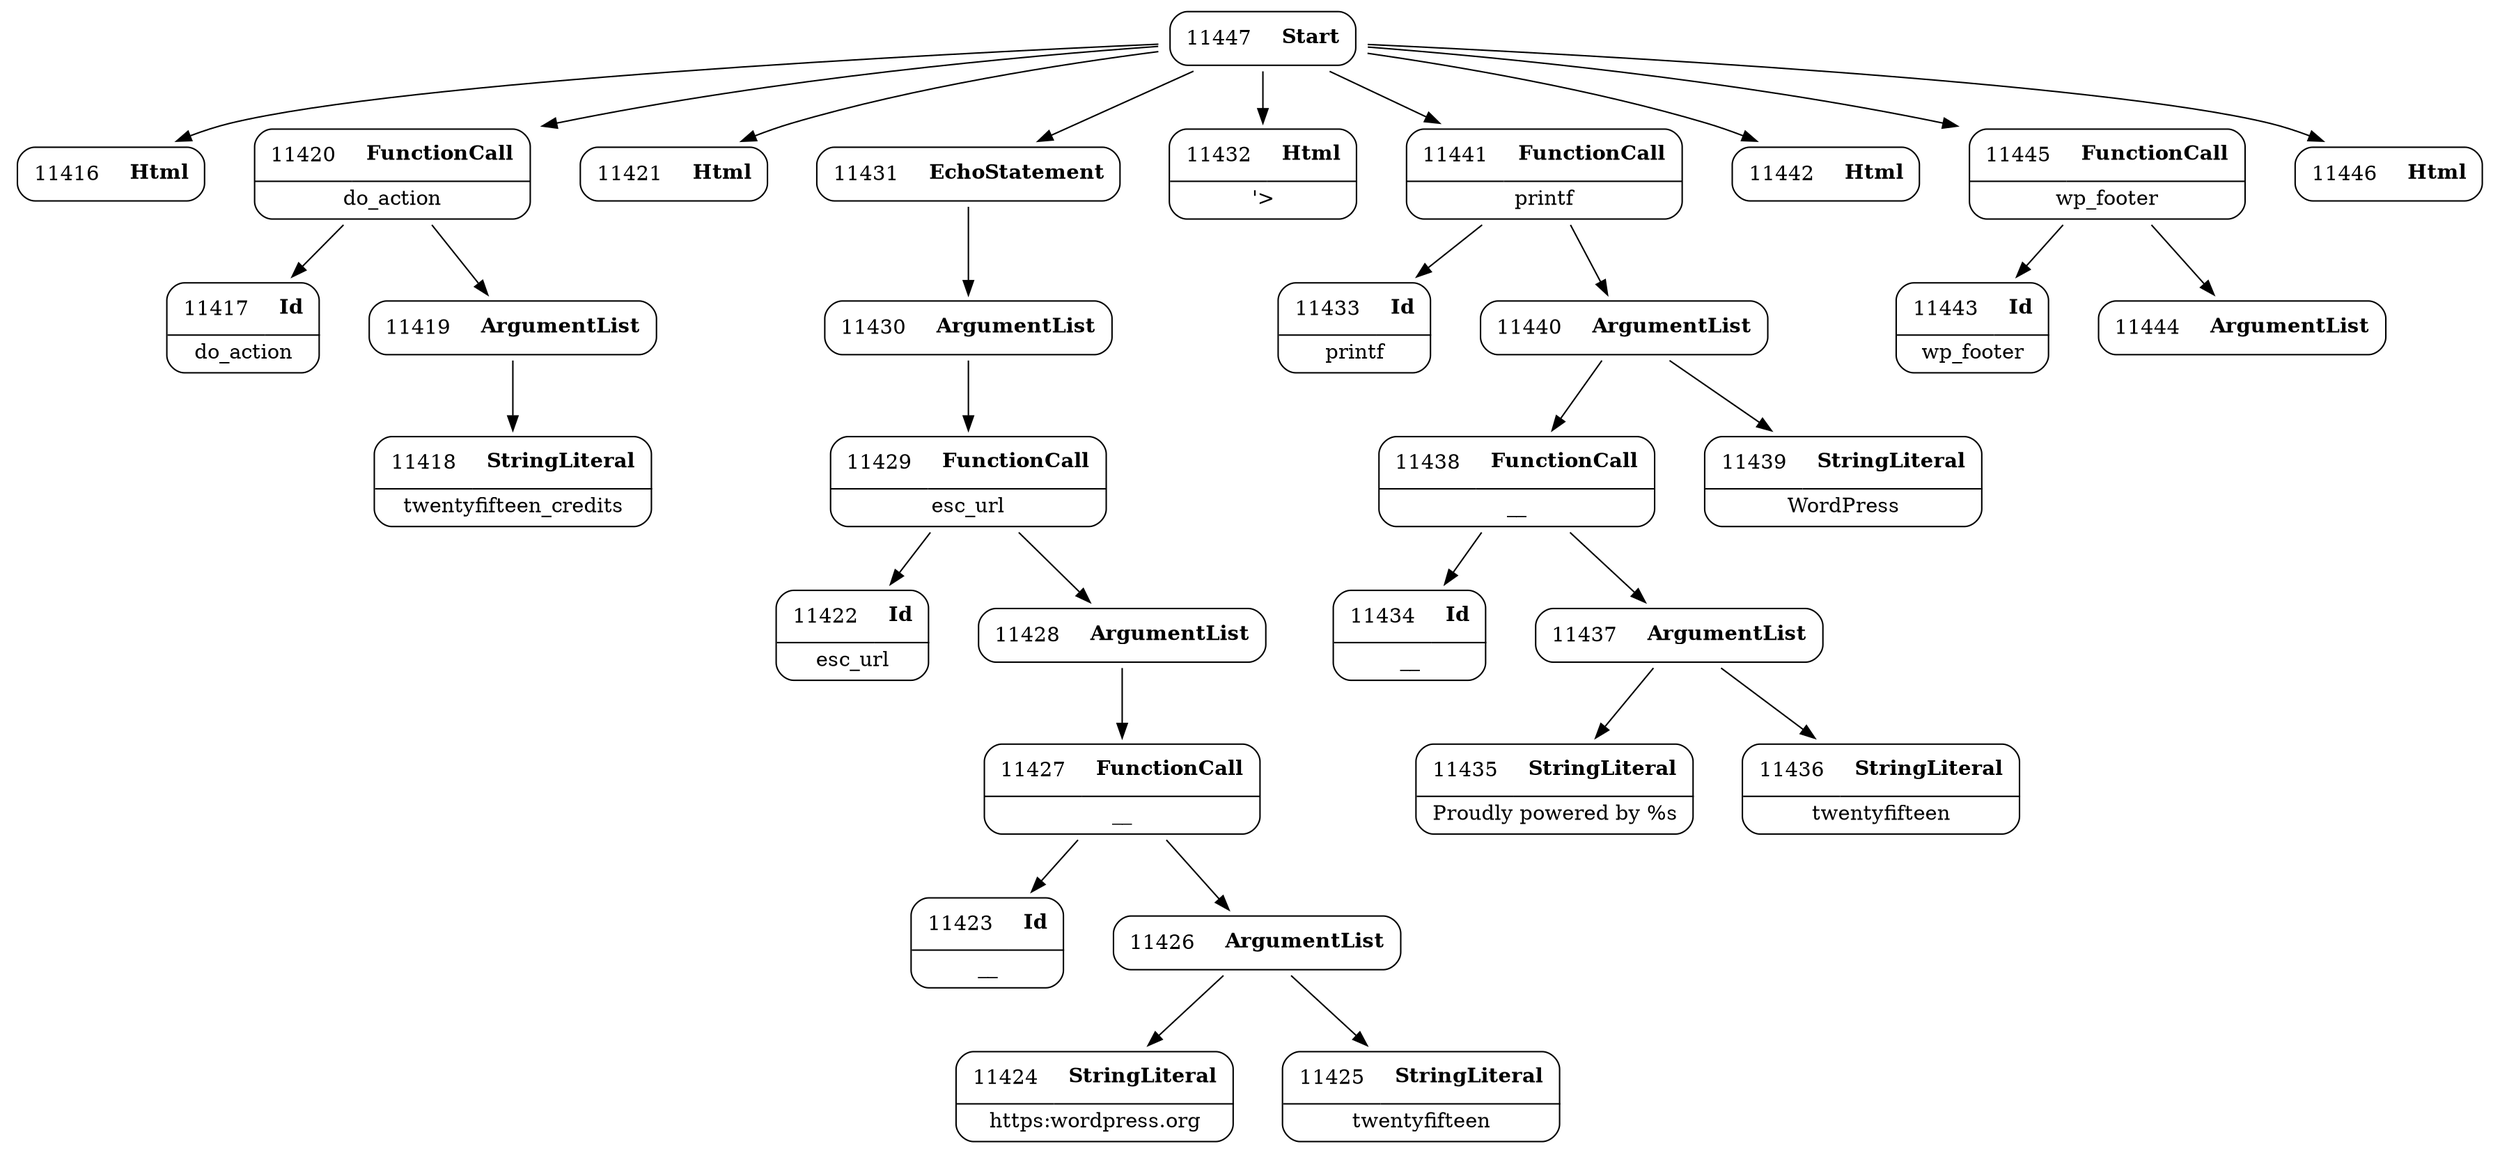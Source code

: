 digraph ast {
node [shape=none];
11416 [label=<<TABLE border='1' cellspacing='0' cellpadding='10' style='rounded' ><TR><TD border='0'>11416</TD><TD border='0'><B>Html</B></TD></TR></TABLE>>];
11417 [label=<<TABLE border='1' cellspacing='0' cellpadding='10' style='rounded' ><TR><TD border='0'>11417</TD><TD border='0'><B>Id</B></TD></TR><HR/><TR><TD border='0' cellpadding='5' colspan='2'>do_action</TD></TR></TABLE>>];
11418 [label=<<TABLE border='1' cellspacing='0' cellpadding='10' style='rounded' ><TR><TD border='0'>11418</TD><TD border='0'><B>StringLiteral</B></TD></TR><HR/><TR><TD border='0' cellpadding='5' colspan='2'>twentyfifteen_credits</TD></TR></TABLE>>];
11419 [label=<<TABLE border='1' cellspacing='0' cellpadding='10' style='rounded' ><TR><TD border='0'>11419</TD><TD border='0'><B>ArgumentList</B></TD></TR></TABLE>>];
11419 -> 11418 [weight=2];
11420 [label=<<TABLE border='1' cellspacing='0' cellpadding='10' style='rounded' ><TR><TD border='0'>11420</TD><TD border='0'><B>FunctionCall</B></TD></TR><HR/><TR><TD border='0' cellpadding='5' colspan='2'>do_action</TD></TR></TABLE>>];
11420 -> 11417 [weight=2];
11420 -> 11419 [weight=2];
11421 [label=<<TABLE border='1' cellspacing='0' cellpadding='10' style='rounded' ><TR><TD border='0'>11421</TD><TD border='0'><B>Html</B></TD></TR></TABLE>>];
11422 [label=<<TABLE border='1' cellspacing='0' cellpadding='10' style='rounded' ><TR><TD border='0'>11422</TD><TD border='0'><B>Id</B></TD></TR><HR/><TR><TD border='0' cellpadding='5' colspan='2'>esc_url</TD></TR></TABLE>>];
11423 [label=<<TABLE border='1' cellspacing='0' cellpadding='10' style='rounded' ><TR><TD border='0'>11423</TD><TD border='0'><B>Id</B></TD></TR><HR/><TR><TD border='0' cellpadding='5' colspan='2'>__</TD></TR></TABLE>>];
11424 [label=<<TABLE border='1' cellspacing='0' cellpadding='10' style='rounded' ><TR><TD border='0'>11424</TD><TD border='0'><B>StringLiteral</B></TD></TR><HR/><TR><TD border='0' cellpadding='5' colspan='2'>https:wordpress.org</TD></TR></TABLE>>];
11425 [label=<<TABLE border='1' cellspacing='0' cellpadding='10' style='rounded' ><TR><TD border='0'>11425</TD><TD border='0'><B>StringLiteral</B></TD></TR><HR/><TR><TD border='0' cellpadding='5' colspan='2'>twentyfifteen</TD></TR></TABLE>>];
11426 [label=<<TABLE border='1' cellspacing='0' cellpadding='10' style='rounded' ><TR><TD border='0'>11426</TD><TD border='0'><B>ArgumentList</B></TD></TR></TABLE>>];
11426 -> 11424 [weight=2];
11426 -> 11425 [weight=2];
11427 [label=<<TABLE border='1' cellspacing='0' cellpadding='10' style='rounded' ><TR><TD border='0'>11427</TD><TD border='0'><B>FunctionCall</B></TD></TR><HR/><TR><TD border='0' cellpadding='5' colspan='2'>__</TD></TR></TABLE>>];
11427 -> 11423 [weight=2];
11427 -> 11426 [weight=2];
11428 [label=<<TABLE border='1' cellspacing='0' cellpadding='10' style='rounded' ><TR><TD border='0'>11428</TD><TD border='0'><B>ArgumentList</B></TD></TR></TABLE>>];
11428 -> 11427 [weight=2];
11429 [label=<<TABLE border='1' cellspacing='0' cellpadding='10' style='rounded' ><TR><TD border='0'>11429</TD><TD border='0'><B>FunctionCall</B></TD></TR><HR/><TR><TD border='0' cellpadding='5' colspan='2'>esc_url</TD></TR></TABLE>>];
11429 -> 11422 [weight=2];
11429 -> 11428 [weight=2];
11430 [label=<<TABLE border='1' cellspacing='0' cellpadding='10' style='rounded' ><TR><TD border='0'>11430</TD><TD border='0'><B>ArgumentList</B></TD></TR></TABLE>>];
11430 -> 11429 [weight=2];
11431 [label=<<TABLE border='1' cellspacing='0' cellpadding='10' style='rounded' ><TR><TD border='0'>11431</TD><TD border='0'><B>EchoStatement</B></TD></TR></TABLE>>];
11431 -> 11430 [weight=2];
11432 [label=<<TABLE border='1' cellspacing='0' cellpadding='10' style='rounded' ><TR><TD border='0'>11432</TD><TD border='0'><B>Html</B></TD></TR><HR/><TR><TD border='0' cellpadding='5' colspan='2'>'&gt;</TD></TR></TABLE>>];
11433 [label=<<TABLE border='1' cellspacing='0' cellpadding='10' style='rounded' ><TR><TD border='0'>11433</TD><TD border='0'><B>Id</B></TD></TR><HR/><TR><TD border='0' cellpadding='5' colspan='2'>printf</TD></TR></TABLE>>];
11434 [label=<<TABLE border='1' cellspacing='0' cellpadding='10' style='rounded' ><TR><TD border='0'>11434</TD><TD border='0'><B>Id</B></TD></TR><HR/><TR><TD border='0' cellpadding='5' colspan='2'>__</TD></TR></TABLE>>];
11435 [label=<<TABLE border='1' cellspacing='0' cellpadding='10' style='rounded' ><TR><TD border='0'>11435</TD><TD border='0'><B>StringLiteral</B></TD></TR><HR/><TR><TD border='0' cellpadding='5' colspan='2'>Proudly powered by %s</TD></TR></TABLE>>];
11436 [label=<<TABLE border='1' cellspacing='0' cellpadding='10' style='rounded' ><TR><TD border='0'>11436</TD><TD border='0'><B>StringLiteral</B></TD></TR><HR/><TR><TD border='0' cellpadding='5' colspan='2'>twentyfifteen</TD></TR></TABLE>>];
11437 [label=<<TABLE border='1' cellspacing='0' cellpadding='10' style='rounded' ><TR><TD border='0'>11437</TD><TD border='0'><B>ArgumentList</B></TD></TR></TABLE>>];
11437 -> 11435 [weight=2];
11437 -> 11436 [weight=2];
11438 [label=<<TABLE border='1' cellspacing='0' cellpadding='10' style='rounded' ><TR><TD border='0'>11438</TD><TD border='0'><B>FunctionCall</B></TD></TR><HR/><TR><TD border='0' cellpadding='5' colspan='2'>__</TD></TR></TABLE>>];
11438 -> 11434 [weight=2];
11438 -> 11437 [weight=2];
11439 [label=<<TABLE border='1' cellspacing='0' cellpadding='10' style='rounded' ><TR><TD border='0'>11439</TD><TD border='0'><B>StringLiteral</B></TD></TR><HR/><TR><TD border='0' cellpadding='5' colspan='2'>WordPress</TD></TR></TABLE>>];
11440 [label=<<TABLE border='1' cellspacing='0' cellpadding='10' style='rounded' ><TR><TD border='0'>11440</TD><TD border='0'><B>ArgumentList</B></TD></TR></TABLE>>];
11440 -> 11438 [weight=2];
11440 -> 11439 [weight=2];
11441 [label=<<TABLE border='1' cellspacing='0' cellpadding='10' style='rounded' ><TR><TD border='0'>11441</TD><TD border='0'><B>FunctionCall</B></TD></TR><HR/><TR><TD border='0' cellpadding='5' colspan='2'>printf</TD></TR></TABLE>>];
11441 -> 11433 [weight=2];
11441 -> 11440 [weight=2];
11442 [label=<<TABLE border='1' cellspacing='0' cellpadding='10' style='rounded' ><TR><TD border='0'>11442</TD><TD border='0'><B>Html</B></TD></TR></TABLE>>];
11443 [label=<<TABLE border='1' cellspacing='0' cellpadding='10' style='rounded' ><TR><TD border='0'>11443</TD><TD border='0'><B>Id</B></TD></TR><HR/><TR><TD border='0' cellpadding='5' colspan='2'>wp_footer</TD></TR></TABLE>>];
11444 [label=<<TABLE border='1' cellspacing='0' cellpadding='10' style='rounded' ><TR><TD border='0'>11444</TD><TD border='0'><B>ArgumentList</B></TD></TR></TABLE>>];
11445 [label=<<TABLE border='1' cellspacing='0' cellpadding='10' style='rounded' ><TR><TD border='0'>11445</TD><TD border='0'><B>FunctionCall</B></TD></TR><HR/><TR><TD border='0' cellpadding='5' colspan='2'>wp_footer</TD></TR></TABLE>>];
11445 -> 11443 [weight=2];
11445 -> 11444 [weight=2];
11446 [label=<<TABLE border='1' cellspacing='0' cellpadding='10' style='rounded' ><TR><TD border='0'>11446</TD><TD border='0'><B>Html</B></TD></TR></TABLE>>];
11447 [label=<<TABLE border='1' cellspacing='0' cellpadding='10' style='rounded' ><TR><TD border='0'>11447</TD><TD border='0'><B>Start</B></TD></TR></TABLE>>];
11447 -> 11416 [weight=2];
11447 -> 11420 [weight=2];
11447 -> 11421 [weight=2];
11447 -> 11431 [weight=2];
11447 -> 11432 [weight=2];
11447 -> 11441 [weight=2];
11447 -> 11442 [weight=2];
11447 -> 11445 [weight=2];
11447 -> 11446 [weight=2];
}
